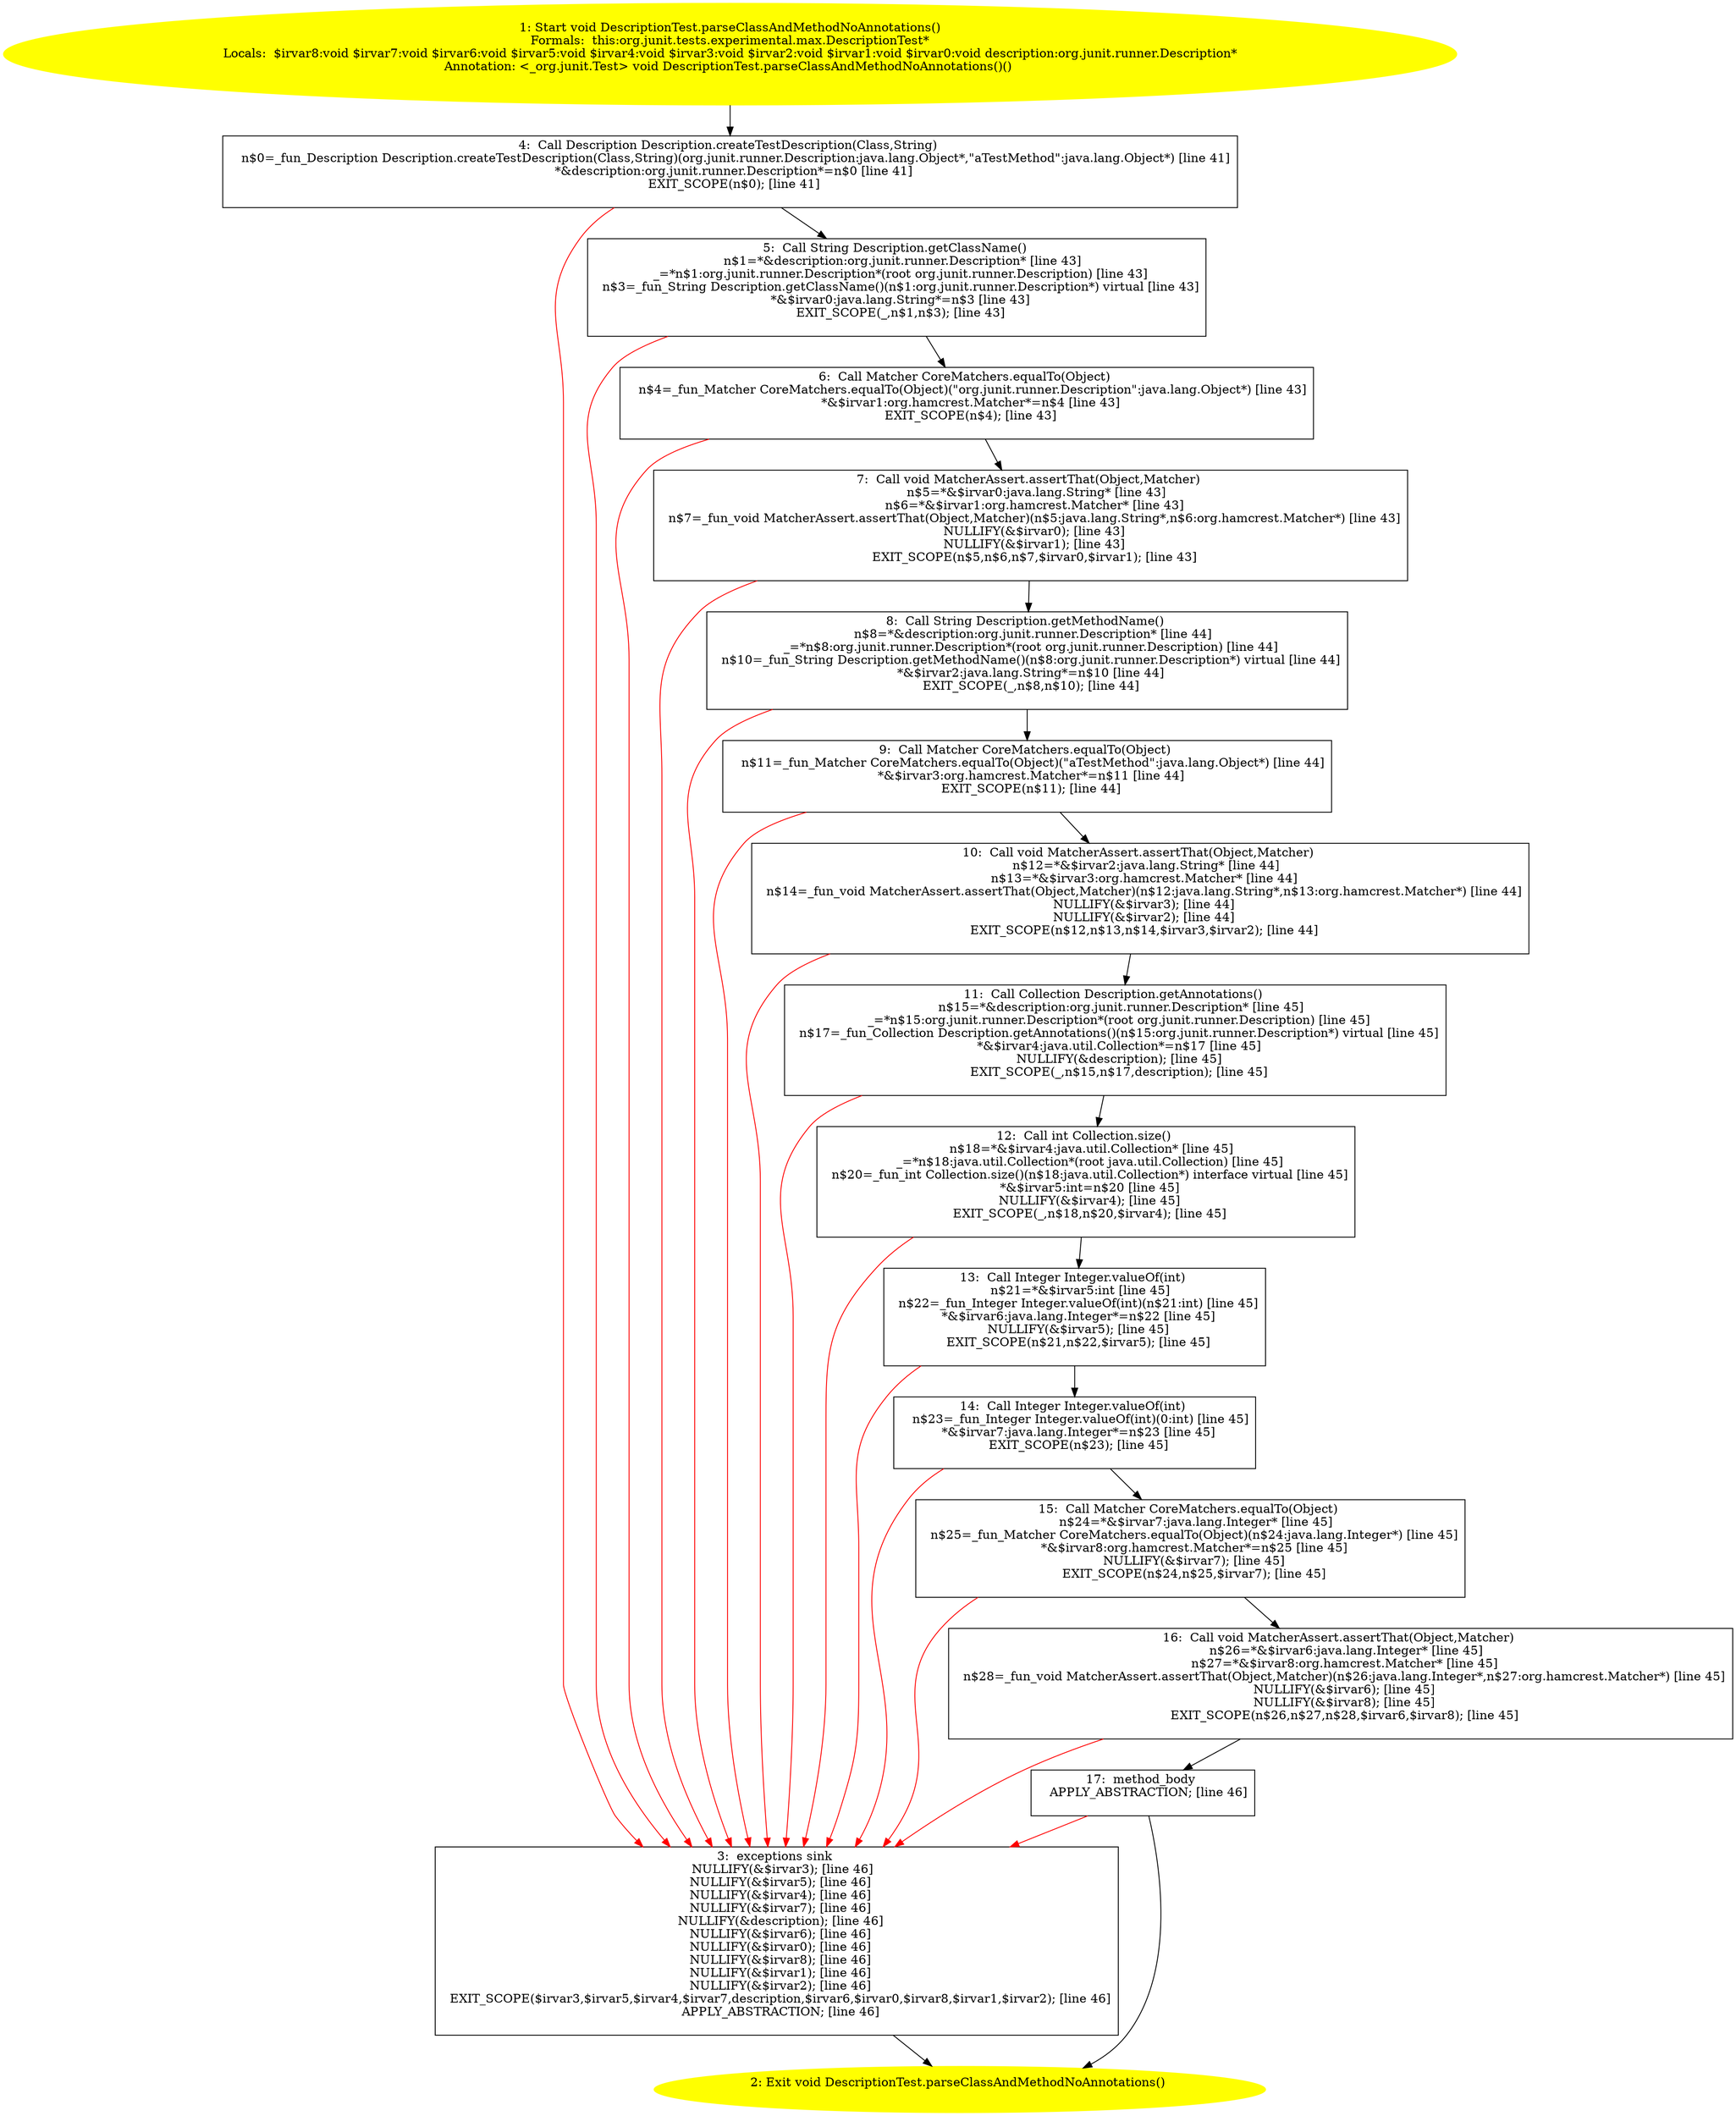 /* @generated */
digraph cfg {
"org.junit.tests.experimental.max.DescriptionTest.parseClassAndMethodNoAnnotations():void.1c30308f42eeea1e4b7b95ac594b24a8_1" [label="1: Start void DescriptionTest.parseClassAndMethodNoAnnotations()\nFormals:  this:org.junit.tests.experimental.max.DescriptionTest*\nLocals:  $irvar8:void $irvar7:void $irvar6:void $irvar5:void $irvar4:void $irvar3:void $irvar2:void $irvar1:void $irvar0:void description:org.junit.runner.Description*\nAnnotation: <_org.junit.Test> void DescriptionTest.parseClassAndMethodNoAnnotations()() \n  " color=yellow style=filled]
	

	 "org.junit.tests.experimental.max.DescriptionTest.parseClassAndMethodNoAnnotations():void.1c30308f42eeea1e4b7b95ac594b24a8_1" -> "org.junit.tests.experimental.max.DescriptionTest.parseClassAndMethodNoAnnotations():void.1c30308f42eeea1e4b7b95ac594b24a8_4" ;
"org.junit.tests.experimental.max.DescriptionTest.parseClassAndMethodNoAnnotations():void.1c30308f42eeea1e4b7b95ac594b24a8_2" [label="2: Exit void DescriptionTest.parseClassAndMethodNoAnnotations() \n  " color=yellow style=filled]
	

"org.junit.tests.experimental.max.DescriptionTest.parseClassAndMethodNoAnnotations():void.1c30308f42eeea1e4b7b95ac594b24a8_3" [label="3:  exceptions sink \n   NULLIFY(&$irvar3); [line 46]\n  NULLIFY(&$irvar5); [line 46]\n  NULLIFY(&$irvar4); [line 46]\n  NULLIFY(&$irvar7); [line 46]\n  NULLIFY(&description); [line 46]\n  NULLIFY(&$irvar6); [line 46]\n  NULLIFY(&$irvar0); [line 46]\n  NULLIFY(&$irvar8); [line 46]\n  NULLIFY(&$irvar1); [line 46]\n  NULLIFY(&$irvar2); [line 46]\n  EXIT_SCOPE($irvar3,$irvar5,$irvar4,$irvar7,description,$irvar6,$irvar0,$irvar8,$irvar1,$irvar2); [line 46]\n  APPLY_ABSTRACTION; [line 46]\n " shape="box"]
	

	 "org.junit.tests.experimental.max.DescriptionTest.parseClassAndMethodNoAnnotations():void.1c30308f42eeea1e4b7b95ac594b24a8_3" -> "org.junit.tests.experimental.max.DescriptionTest.parseClassAndMethodNoAnnotations():void.1c30308f42eeea1e4b7b95ac594b24a8_2" ;
"org.junit.tests.experimental.max.DescriptionTest.parseClassAndMethodNoAnnotations():void.1c30308f42eeea1e4b7b95ac594b24a8_4" [label="4:  Call Description Description.createTestDescription(Class,String) \n   n$0=_fun_Description Description.createTestDescription(Class,String)(org.junit.runner.Description:java.lang.Object*,\"aTestMethod\":java.lang.Object*) [line 41]\n  *&description:org.junit.runner.Description*=n$0 [line 41]\n  EXIT_SCOPE(n$0); [line 41]\n " shape="box"]
	

	 "org.junit.tests.experimental.max.DescriptionTest.parseClassAndMethodNoAnnotations():void.1c30308f42eeea1e4b7b95ac594b24a8_4" -> "org.junit.tests.experimental.max.DescriptionTest.parseClassAndMethodNoAnnotations():void.1c30308f42eeea1e4b7b95ac594b24a8_5" ;
	 "org.junit.tests.experimental.max.DescriptionTest.parseClassAndMethodNoAnnotations():void.1c30308f42eeea1e4b7b95ac594b24a8_4" -> "org.junit.tests.experimental.max.DescriptionTest.parseClassAndMethodNoAnnotations():void.1c30308f42eeea1e4b7b95ac594b24a8_3" [color="red" ];
"org.junit.tests.experimental.max.DescriptionTest.parseClassAndMethodNoAnnotations():void.1c30308f42eeea1e4b7b95ac594b24a8_5" [label="5:  Call String Description.getClassName() \n   n$1=*&description:org.junit.runner.Description* [line 43]\n  _=*n$1:org.junit.runner.Description*(root org.junit.runner.Description) [line 43]\n  n$3=_fun_String Description.getClassName()(n$1:org.junit.runner.Description*) virtual [line 43]\n  *&$irvar0:java.lang.String*=n$3 [line 43]\n  EXIT_SCOPE(_,n$1,n$3); [line 43]\n " shape="box"]
	

	 "org.junit.tests.experimental.max.DescriptionTest.parseClassAndMethodNoAnnotations():void.1c30308f42eeea1e4b7b95ac594b24a8_5" -> "org.junit.tests.experimental.max.DescriptionTest.parseClassAndMethodNoAnnotations():void.1c30308f42eeea1e4b7b95ac594b24a8_6" ;
	 "org.junit.tests.experimental.max.DescriptionTest.parseClassAndMethodNoAnnotations():void.1c30308f42eeea1e4b7b95ac594b24a8_5" -> "org.junit.tests.experimental.max.DescriptionTest.parseClassAndMethodNoAnnotations():void.1c30308f42eeea1e4b7b95ac594b24a8_3" [color="red" ];
"org.junit.tests.experimental.max.DescriptionTest.parseClassAndMethodNoAnnotations():void.1c30308f42eeea1e4b7b95ac594b24a8_6" [label="6:  Call Matcher CoreMatchers.equalTo(Object) \n   n$4=_fun_Matcher CoreMatchers.equalTo(Object)(\"org.junit.runner.Description\":java.lang.Object*) [line 43]\n  *&$irvar1:org.hamcrest.Matcher*=n$4 [line 43]\n  EXIT_SCOPE(n$4); [line 43]\n " shape="box"]
	

	 "org.junit.tests.experimental.max.DescriptionTest.parseClassAndMethodNoAnnotations():void.1c30308f42eeea1e4b7b95ac594b24a8_6" -> "org.junit.tests.experimental.max.DescriptionTest.parseClassAndMethodNoAnnotations():void.1c30308f42eeea1e4b7b95ac594b24a8_7" ;
	 "org.junit.tests.experimental.max.DescriptionTest.parseClassAndMethodNoAnnotations():void.1c30308f42eeea1e4b7b95ac594b24a8_6" -> "org.junit.tests.experimental.max.DescriptionTest.parseClassAndMethodNoAnnotations():void.1c30308f42eeea1e4b7b95ac594b24a8_3" [color="red" ];
"org.junit.tests.experimental.max.DescriptionTest.parseClassAndMethodNoAnnotations():void.1c30308f42eeea1e4b7b95ac594b24a8_7" [label="7:  Call void MatcherAssert.assertThat(Object,Matcher) \n   n$5=*&$irvar0:java.lang.String* [line 43]\n  n$6=*&$irvar1:org.hamcrest.Matcher* [line 43]\n  n$7=_fun_void MatcherAssert.assertThat(Object,Matcher)(n$5:java.lang.String*,n$6:org.hamcrest.Matcher*) [line 43]\n  NULLIFY(&$irvar0); [line 43]\n  NULLIFY(&$irvar1); [line 43]\n  EXIT_SCOPE(n$5,n$6,n$7,$irvar0,$irvar1); [line 43]\n " shape="box"]
	

	 "org.junit.tests.experimental.max.DescriptionTest.parseClassAndMethodNoAnnotations():void.1c30308f42eeea1e4b7b95ac594b24a8_7" -> "org.junit.tests.experimental.max.DescriptionTest.parseClassAndMethodNoAnnotations():void.1c30308f42eeea1e4b7b95ac594b24a8_8" ;
	 "org.junit.tests.experimental.max.DescriptionTest.parseClassAndMethodNoAnnotations():void.1c30308f42eeea1e4b7b95ac594b24a8_7" -> "org.junit.tests.experimental.max.DescriptionTest.parseClassAndMethodNoAnnotations():void.1c30308f42eeea1e4b7b95ac594b24a8_3" [color="red" ];
"org.junit.tests.experimental.max.DescriptionTest.parseClassAndMethodNoAnnotations():void.1c30308f42eeea1e4b7b95ac594b24a8_8" [label="8:  Call String Description.getMethodName() \n   n$8=*&description:org.junit.runner.Description* [line 44]\n  _=*n$8:org.junit.runner.Description*(root org.junit.runner.Description) [line 44]\n  n$10=_fun_String Description.getMethodName()(n$8:org.junit.runner.Description*) virtual [line 44]\n  *&$irvar2:java.lang.String*=n$10 [line 44]\n  EXIT_SCOPE(_,n$8,n$10); [line 44]\n " shape="box"]
	

	 "org.junit.tests.experimental.max.DescriptionTest.parseClassAndMethodNoAnnotations():void.1c30308f42eeea1e4b7b95ac594b24a8_8" -> "org.junit.tests.experimental.max.DescriptionTest.parseClassAndMethodNoAnnotations():void.1c30308f42eeea1e4b7b95ac594b24a8_9" ;
	 "org.junit.tests.experimental.max.DescriptionTest.parseClassAndMethodNoAnnotations():void.1c30308f42eeea1e4b7b95ac594b24a8_8" -> "org.junit.tests.experimental.max.DescriptionTest.parseClassAndMethodNoAnnotations():void.1c30308f42eeea1e4b7b95ac594b24a8_3" [color="red" ];
"org.junit.tests.experimental.max.DescriptionTest.parseClassAndMethodNoAnnotations():void.1c30308f42eeea1e4b7b95ac594b24a8_9" [label="9:  Call Matcher CoreMatchers.equalTo(Object) \n   n$11=_fun_Matcher CoreMatchers.equalTo(Object)(\"aTestMethod\":java.lang.Object*) [line 44]\n  *&$irvar3:org.hamcrest.Matcher*=n$11 [line 44]\n  EXIT_SCOPE(n$11); [line 44]\n " shape="box"]
	

	 "org.junit.tests.experimental.max.DescriptionTest.parseClassAndMethodNoAnnotations():void.1c30308f42eeea1e4b7b95ac594b24a8_9" -> "org.junit.tests.experimental.max.DescriptionTest.parseClassAndMethodNoAnnotations():void.1c30308f42eeea1e4b7b95ac594b24a8_10" ;
	 "org.junit.tests.experimental.max.DescriptionTest.parseClassAndMethodNoAnnotations():void.1c30308f42eeea1e4b7b95ac594b24a8_9" -> "org.junit.tests.experimental.max.DescriptionTest.parseClassAndMethodNoAnnotations():void.1c30308f42eeea1e4b7b95ac594b24a8_3" [color="red" ];
"org.junit.tests.experimental.max.DescriptionTest.parseClassAndMethodNoAnnotations():void.1c30308f42eeea1e4b7b95ac594b24a8_10" [label="10:  Call void MatcherAssert.assertThat(Object,Matcher) \n   n$12=*&$irvar2:java.lang.String* [line 44]\n  n$13=*&$irvar3:org.hamcrest.Matcher* [line 44]\n  n$14=_fun_void MatcherAssert.assertThat(Object,Matcher)(n$12:java.lang.String*,n$13:org.hamcrest.Matcher*) [line 44]\n  NULLIFY(&$irvar3); [line 44]\n  NULLIFY(&$irvar2); [line 44]\n  EXIT_SCOPE(n$12,n$13,n$14,$irvar3,$irvar2); [line 44]\n " shape="box"]
	

	 "org.junit.tests.experimental.max.DescriptionTest.parseClassAndMethodNoAnnotations():void.1c30308f42eeea1e4b7b95ac594b24a8_10" -> "org.junit.tests.experimental.max.DescriptionTest.parseClassAndMethodNoAnnotations():void.1c30308f42eeea1e4b7b95ac594b24a8_11" ;
	 "org.junit.tests.experimental.max.DescriptionTest.parseClassAndMethodNoAnnotations():void.1c30308f42eeea1e4b7b95ac594b24a8_10" -> "org.junit.tests.experimental.max.DescriptionTest.parseClassAndMethodNoAnnotations():void.1c30308f42eeea1e4b7b95ac594b24a8_3" [color="red" ];
"org.junit.tests.experimental.max.DescriptionTest.parseClassAndMethodNoAnnotations():void.1c30308f42eeea1e4b7b95ac594b24a8_11" [label="11:  Call Collection Description.getAnnotations() \n   n$15=*&description:org.junit.runner.Description* [line 45]\n  _=*n$15:org.junit.runner.Description*(root org.junit.runner.Description) [line 45]\n  n$17=_fun_Collection Description.getAnnotations()(n$15:org.junit.runner.Description*) virtual [line 45]\n  *&$irvar4:java.util.Collection*=n$17 [line 45]\n  NULLIFY(&description); [line 45]\n  EXIT_SCOPE(_,n$15,n$17,description); [line 45]\n " shape="box"]
	

	 "org.junit.tests.experimental.max.DescriptionTest.parseClassAndMethodNoAnnotations():void.1c30308f42eeea1e4b7b95ac594b24a8_11" -> "org.junit.tests.experimental.max.DescriptionTest.parseClassAndMethodNoAnnotations():void.1c30308f42eeea1e4b7b95ac594b24a8_12" ;
	 "org.junit.tests.experimental.max.DescriptionTest.parseClassAndMethodNoAnnotations():void.1c30308f42eeea1e4b7b95ac594b24a8_11" -> "org.junit.tests.experimental.max.DescriptionTest.parseClassAndMethodNoAnnotations():void.1c30308f42eeea1e4b7b95ac594b24a8_3" [color="red" ];
"org.junit.tests.experimental.max.DescriptionTest.parseClassAndMethodNoAnnotations():void.1c30308f42eeea1e4b7b95ac594b24a8_12" [label="12:  Call int Collection.size() \n   n$18=*&$irvar4:java.util.Collection* [line 45]\n  _=*n$18:java.util.Collection*(root java.util.Collection) [line 45]\n  n$20=_fun_int Collection.size()(n$18:java.util.Collection*) interface virtual [line 45]\n  *&$irvar5:int=n$20 [line 45]\n  NULLIFY(&$irvar4); [line 45]\n  EXIT_SCOPE(_,n$18,n$20,$irvar4); [line 45]\n " shape="box"]
	

	 "org.junit.tests.experimental.max.DescriptionTest.parseClassAndMethodNoAnnotations():void.1c30308f42eeea1e4b7b95ac594b24a8_12" -> "org.junit.tests.experimental.max.DescriptionTest.parseClassAndMethodNoAnnotations():void.1c30308f42eeea1e4b7b95ac594b24a8_13" ;
	 "org.junit.tests.experimental.max.DescriptionTest.parseClassAndMethodNoAnnotations():void.1c30308f42eeea1e4b7b95ac594b24a8_12" -> "org.junit.tests.experimental.max.DescriptionTest.parseClassAndMethodNoAnnotations():void.1c30308f42eeea1e4b7b95ac594b24a8_3" [color="red" ];
"org.junit.tests.experimental.max.DescriptionTest.parseClassAndMethodNoAnnotations():void.1c30308f42eeea1e4b7b95ac594b24a8_13" [label="13:  Call Integer Integer.valueOf(int) \n   n$21=*&$irvar5:int [line 45]\n  n$22=_fun_Integer Integer.valueOf(int)(n$21:int) [line 45]\n  *&$irvar6:java.lang.Integer*=n$22 [line 45]\n  NULLIFY(&$irvar5); [line 45]\n  EXIT_SCOPE(n$21,n$22,$irvar5); [line 45]\n " shape="box"]
	

	 "org.junit.tests.experimental.max.DescriptionTest.parseClassAndMethodNoAnnotations():void.1c30308f42eeea1e4b7b95ac594b24a8_13" -> "org.junit.tests.experimental.max.DescriptionTest.parseClassAndMethodNoAnnotations():void.1c30308f42eeea1e4b7b95ac594b24a8_14" ;
	 "org.junit.tests.experimental.max.DescriptionTest.parseClassAndMethodNoAnnotations():void.1c30308f42eeea1e4b7b95ac594b24a8_13" -> "org.junit.tests.experimental.max.DescriptionTest.parseClassAndMethodNoAnnotations():void.1c30308f42eeea1e4b7b95ac594b24a8_3" [color="red" ];
"org.junit.tests.experimental.max.DescriptionTest.parseClassAndMethodNoAnnotations():void.1c30308f42eeea1e4b7b95ac594b24a8_14" [label="14:  Call Integer Integer.valueOf(int) \n   n$23=_fun_Integer Integer.valueOf(int)(0:int) [line 45]\n  *&$irvar7:java.lang.Integer*=n$23 [line 45]\n  EXIT_SCOPE(n$23); [line 45]\n " shape="box"]
	

	 "org.junit.tests.experimental.max.DescriptionTest.parseClassAndMethodNoAnnotations():void.1c30308f42eeea1e4b7b95ac594b24a8_14" -> "org.junit.tests.experimental.max.DescriptionTest.parseClassAndMethodNoAnnotations():void.1c30308f42eeea1e4b7b95ac594b24a8_15" ;
	 "org.junit.tests.experimental.max.DescriptionTest.parseClassAndMethodNoAnnotations():void.1c30308f42eeea1e4b7b95ac594b24a8_14" -> "org.junit.tests.experimental.max.DescriptionTest.parseClassAndMethodNoAnnotations():void.1c30308f42eeea1e4b7b95ac594b24a8_3" [color="red" ];
"org.junit.tests.experimental.max.DescriptionTest.parseClassAndMethodNoAnnotations():void.1c30308f42eeea1e4b7b95ac594b24a8_15" [label="15:  Call Matcher CoreMatchers.equalTo(Object) \n   n$24=*&$irvar7:java.lang.Integer* [line 45]\n  n$25=_fun_Matcher CoreMatchers.equalTo(Object)(n$24:java.lang.Integer*) [line 45]\n  *&$irvar8:org.hamcrest.Matcher*=n$25 [line 45]\n  NULLIFY(&$irvar7); [line 45]\n  EXIT_SCOPE(n$24,n$25,$irvar7); [line 45]\n " shape="box"]
	

	 "org.junit.tests.experimental.max.DescriptionTest.parseClassAndMethodNoAnnotations():void.1c30308f42eeea1e4b7b95ac594b24a8_15" -> "org.junit.tests.experimental.max.DescriptionTest.parseClassAndMethodNoAnnotations():void.1c30308f42eeea1e4b7b95ac594b24a8_16" ;
	 "org.junit.tests.experimental.max.DescriptionTest.parseClassAndMethodNoAnnotations():void.1c30308f42eeea1e4b7b95ac594b24a8_15" -> "org.junit.tests.experimental.max.DescriptionTest.parseClassAndMethodNoAnnotations():void.1c30308f42eeea1e4b7b95ac594b24a8_3" [color="red" ];
"org.junit.tests.experimental.max.DescriptionTest.parseClassAndMethodNoAnnotations():void.1c30308f42eeea1e4b7b95ac594b24a8_16" [label="16:  Call void MatcherAssert.assertThat(Object,Matcher) \n   n$26=*&$irvar6:java.lang.Integer* [line 45]\n  n$27=*&$irvar8:org.hamcrest.Matcher* [line 45]\n  n$28=_fun_void MatcherAssert.assertThat(Object,Matcher)(n$26:java.lang.Integer*,n$27:org.hamcrest.Matcher*) [line 45]\n  NULLIFY(&$irvar6); [line 45]\n  NULLIFY(&$irvar8); [line 45]\n  EXIT_SCOPE(n$26,n$27,n$28,$irvar6,$irvar8); [line 45]\n " shape="box"]
	

	 "org.junit.tests.experimental.max.DescriptionTest.parseClassAndMethodNoAnnotations():void.1c30308f42eeea1e4b7b95ac594b24a8_16" -> "org.junit.tests.experimental.max.DescriptionTest.parseClassAndMethodNoAnnotations():void.1c30308f42eeea1e4b7b95ac594b24a8_17" ;
	 "org.junit.tests.experimental.max.DescriptionTest.parseClassAndMethodNoAnnotations():void.1c30308f42eeea1e4b7b95ac594b24a8_16" -> "org.junit.tests.experimental.max.DescriptionTest.parseClassAndMethodNoAnnotations():void.1c30308f42eeea1e4b7b95ac594b24a8_3" [color="red" ];
"org.junit.tests.experimental.max.DescriptionTest.parseClassAndMethodNoAnnotations():void.1c30308f42eeea1e4b7b95ac594b24a8_17" [label="17:  method_body \n   APPLY_ABSTRACTION; [line 46]\n " shape="box"]
	

	 "org.junit.tests.experimental.max.DescriptionTest.parseClassAndMethodNoAnnotations():void.1c30308f42eeea1e4b7b95ac594b24a8_17" -> "org.junit.tests.experimental.max.DescriptionTest.parseClassAndMethodNoAnnotations():void.1c30308f42eeea1e4b7b95ac594b24a8_2" ;
	 "org.junit.tests.experimental.max.DescriptionTest.parseClassAndMethodNoAnnotations():void.1c30308f42eeea1e4b7b95ac594b24a8_17" -> "org.junit.tests.experimental.max.DescriptionTest.parseClassAndMethodNoAnnotations():void.1c30308f42eeea1e4b7b95ac594b24a8_3" [color="red" ];
}
